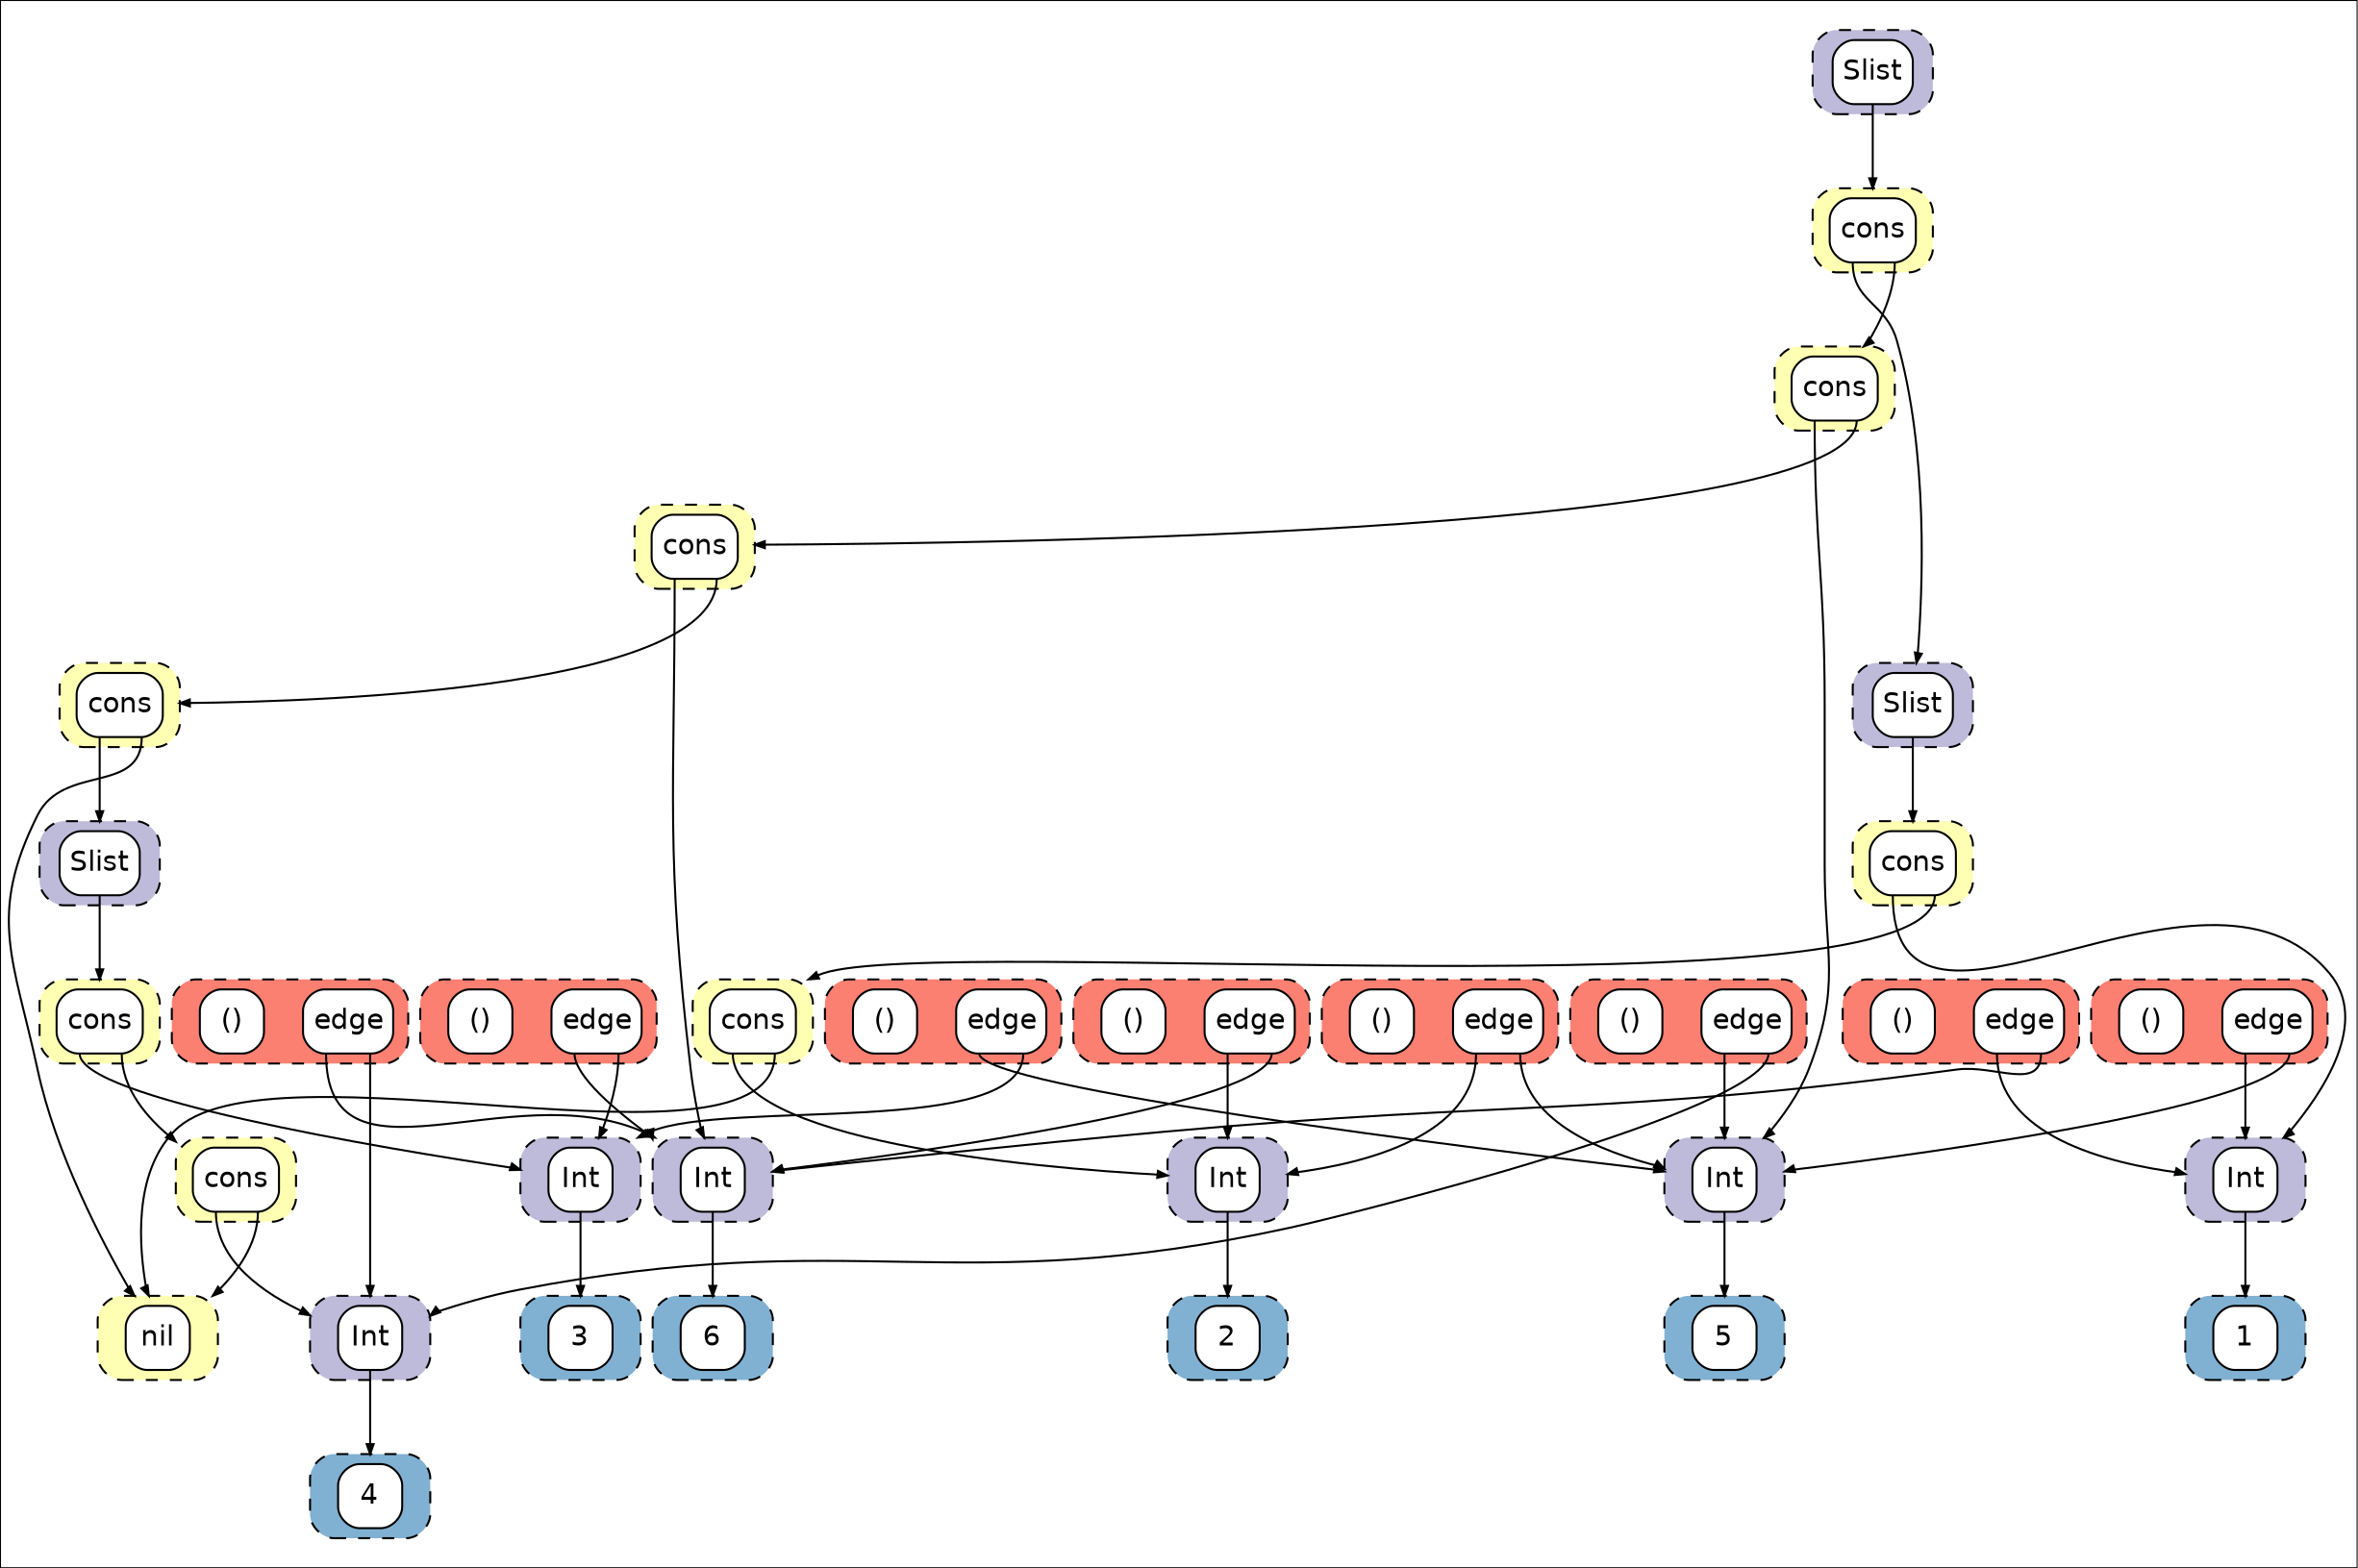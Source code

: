 digraph  {stylesheet="/var/folders/77/28_x7bwj3zdg_bmxwh_y5bcw0000gn/T/graphviz-styles.css"
    compound=true
    rank=same
    fontname=helvetica
    fontsize=9
    margin=3
    nodesep=0.05
    ranksep=0.6
    colorscheme=set312
    edge[arrowsize=0.5]
    node[shape=none,margin=0,fontname=helvetica]
    outputorder=edgesfirst
    graph[style="dashed,rounded,filled"]
    fillcolor=2
    subgraph "outer_cluster_7" {
        subgraph "cluster_7" {
            subgraph  {
                "nil-0"[label=<<TABLE BGCOLOR="white" CELLBORDER="0" CELLSPACING="0" CELLPADDING="0" style="rounded"><tr><td BALIGN="left" CELLPADDING="4" WIDTH="30" HEIGHT="30">nil</td></tr></TABLE>>,tooltip="7: nil-0"]
            }
        }
        style="invis"
        cluster=true
    }
    "cons-4604575297633516347":0:s -> "Int-5040379952546458196" [lhead="cluster_4"]
    "cons-4604575297633516347":1:s -> "nil-0" [lhead="cluster_7"]
    subgraph "outer_cluster_11" {
        subgraph "cluster_11" {
            subgraph  {
                "cons-4604575297633516347"[label=<<TABLE BGCOLOR="white" CELLBORDER="0" CELLSPACING="0" CELLPADDING="0" style="rounded"><tr><td BALIGN="left" CELLPADDING="4" WIDTH="30" HEIGHT="30" colspan="2">cons</td></tr><TR><TD PORT="0"></TD><TD PORT="1"></TD></TR></TABLE>>,tooltip="11: cons-4604575297633516347"]
            }
        }
        style="invis"
        cluster=true
    }
    "cons-249771827993493858":0:s -> "Int-16783941965674463102" [lhead="cluster_2"]
    "cons-249771827993493858":1:s -> "cons-4585305698939538527" [lhead="cluster_14"]
    subgraph "outer_cluster_15" {
        subgraph "cluster_15" {
            subgraph  {
                "cons-249771827993493858"[label=<<TABLE BGCOLOR="white" CELLBORDER="0" CELLSPACING="0" CELLPADDING="0" style="rounded"><tr><td BALIGN="left" CELLPADDING="4" WIDTH="30" HEIGHT="30" colspan="2">cons</td></tr><TR><TD PORT="0"></TD><TD PORT="1"></TD></TR></TABLE>>,tooltip="15: cons-249771827993493858"]
            }
        }
        style="invis"
        cluster=true
    }
    "cons-4585305698939538527":0:s -> "Slist-15121139857639374588" [lhead="cluster_13"]
    "cons-4585305698939538527":1:s -> "nil-0" [lhead="cluster_7"]
    subgraph "outer_cluster_14" {
        subgraph "cluster_14" {
            subgraph  {
                "cons-4585305698939538527"[label=<<TABLE BGCOLOR="white" CELLBORDER="0" CELLSPACING="0" CELLPADDING="0" style="rounded"><tr><td BALIGN="left" CELLPADDING="4" WIDTH="30" HEIGHT="30" colspan="2">cons</td></tr><TR><TD PORT="0"></TD><TD PORT="1"></TD></TR></TABLE>>,tooltip="14: cons-4585305698939538527"]
            }
        }
        style="invis"
        cluster=true
    }
    "cons-8490870082613382153":0:s -> "Int-10912160959110460649" [lhead="cluster_1"]
    "cons-8490870082613382153":1:s -> "cons-249771827993493858" [lhead="cluster_15"]
    subgraph "outer_cluster_16" {
        subgraph "cluster_16" {
            subgraph  {
                "cons-8490870082613382153"[label=<<TABLE BGCOLOR="white" CELLBORDER="0" CELLSPACING="0" CELLPADDING="0" style="rounded"><tr><td BALIGN="left" CELLPADDING="4" WIDTH="30" HEIGHT="30" colspan="2">cons</td></tr><TR><TD PORT="0"></TD><TD PORT="1"></TD></TR></TABLE>>,tooltip="16: cons-8490870082613382153"]
            }
        }
        style="invis"
        cluster=true
    }
    "cons-10403444018641964525":0:s -> "Int-11743562013128004906" [lhead="cluster_3"]
    "cons-10403444018641964525":1:s -> "nil-0" [lhead="cluster_7"]
    subgraph "outer_cluster_8" {
        subgraph "cluster_8" {
            subgraph  {
                "cons-10403444018641964525"[label=<<TABLE BGCOLOR="white" CELLBORDER="0" CELLSPACING="0" CELLPADDING="0" style="rounded"><tr><td BALIGN="left" CELLPADDING="4" WIDTH="30" HEIGHT="30" colspan="2">cons</td></tr><TR><TD PORT="0"></TD><TD PORT="1"></TD></TR></TABLE>>,tooltip="8: cons-10403444018641964525"]
            }
        }
        style="invis"
        cluster=true
    }
    "cons-6860772004325508473":0:s -> "Slist-15952540911656918845" [lhead="cluster_10"]
    "cons-6860772004325508473":1:s -> "cons-8490870082613382153" [lhead="cluster_16"]
    subgraph "outer_cluster_17" {
        subgraph "cluster_17" {
            subgraph  {
                "cons-6860772004325508473"[label=<<TABLE BGCOLOR="white" CELLBORDER="0" CELLSPACING="0" CELLPADDING="0" style="rounded"><tr><td BALIGN="left" CELLPADDING="4" WIDTH="30" HEIGHT="30" colspan="2">cons</td></tr><TR><TD PORT="0"></TD><TD PORT="1"></TD></TR></TABLE>>,tooltip="17: cons-6860772004325508473"]
            }
        }
        style="invis"
        cluster=true
    }
    "cons-10080759905092916392":0:s -> "Int-5871781006564002453" [lhead="cluster_0"]
    "cons-10080759905092916392":1:s -> "cons-10403444018641964525" [lhead="cluster_8"]
    subgraph "outer_cluster_9" {
        subgraph "cluster_9" {
            subgraph  {
                "cons-10080759905092916392"[label=<<TABLE BGCOLOR="white" CELLBORDER="0" CELLSPACING="0" CELLPADDING="0" style="rounded"><tr><td BALIGN="left" CELLPADDING="4" WIDTH="30" HEIGHT="30" colspan="2">cons</td></tr><TR><TD PORT="0"></TD><TD PORT="1"></TD></TR></TABLE>>,tooltip="9: cons-10080759905092916392"]
            }
        }
        style="invis"
        cluster=true
    }
    "cons-5560862265647807533":0:s -> "Int-17615343019692007359" [lhead="cluster_5"]
    "cons-5560862265647807533":1:s -> "cons-4604575297633516347" [lhead="cluster_11"]
    subgraph "outer_cluster_12" {
        subgraph "cluster_12" {
            subgraph  {
                "cons-5560862265647807533"[label=<<TABLE BGCOLOR="white" CELLBORDER="0" CELLSPACING="0" CELLPADDING="0" style="rounded"><tr><td BALIGN="left" CELLPADDING="4" WIDTH="30" HEIGHT="30" colspan="2">cons</td></tr><TR><TD PORT="0"></TD><TD PORT="1"></TD></TR></TABLE>>,tooltip="12: cons-5560862265647807533"]
            }
        }
        style="invis"
        cluster=true
    }
    fillcolor=3
    "Int-5040379952546458196":0:s -> "i64-5040379952546458196" [lhead="cluster_i64-5040379952546458196"]
    subgraph "outer_cluster_4" {
        subgraph "cluster_4" {
            subgraph  {
                "Int-5040379952546458196"[label=<<TABLE BGCOLOR="white" CELLBORDER="0" CELLSPACING="0" CELLPADDING="0" style="rounded"><tr><td BALIGN="left" CELLPADDING="4" WIDTH="30" HEIGHT="30" colspan="1">Int</td></tr><TR><TD PORT="0"></TD></TR></TABLE>>,tooltip="4: Int-5040379952546458196"]
            }
        }
        style="invis"
        cluster=true
    }
    "Int-11743562013128004906":0:s -> "i64-11743562013128004906" [lhead="cluster_i64-11743562013128004906"]
    subgraph "outer_cluster_3" {
        subgraph "cluster_3" {
            subgraph  {
                "Int-11743562013128004906"[label=<<TABLE BGCOLOR="white" CELLBORDER="0" CELLSPACING="0" CELLPADDING="0" style="rounded"><tr><td BALIGN="left" CELLPADDING="4" WIDTH="30" HEIGHT="30" colspan="1">Int</td></tr><TR><TD PORT="0"></TD></TR></TABLE>>,tooltip="3: Int-11743562013128004906"]
            }
        }
        style="invis"
        cluster=true
    }
    "Slist-15952540911656918845":0:s -> "cons-10080759905092916392" [lhead="cluster_9"]
    subgraph "outer_cluster_10" {
        subgraph "cluster_10" {
            subgraph  {
                "Slist-15952540911656918845"[label=<<TABLE BGCOLOR="white" CELLBORDER="0" CELLSPACING="0" CELLPADDING="0" style="rounded"><tr><td BALIGN="left" CELLPADDING="4" WIDTH="30" HEIGHT="30" colspan="1">Slist</td></tr><TR><TD PORT="0"></TD></TR></TABLE>>,tooltip="10: Slist-15952540911656918845"]
            }
        }
        style="invis"
        cluster=true
    }
    "Int-16783941965674463102":0:s -> "i64-16783941965674463102" [lhead="cluster_i64-16783941965674463102"]
    subgraph "outer_cluster_2" {
        subgraph "cluster_2" {
            subgraph  {
                "Int-16783941965674463102"[label=<<TABLE BGCOLOR="white" CELLBORDER="0" CELLSPACING="0" CELLPADDING="0" style="rounded"><tr><td BALIGN="left" CELLPADDING="4" WIDTH="30" HEIGHT="30" colspan="1">Int</td></tr><TR><TD PORT="0"></TD></TR></TABLE>>,tooltip="2: Int-16783941965674463102"]
            }
        }
        style="invis"
        cluster=true
    }
    "Slist-7586556743040283621":0:s -> "cons-6860772004325508473" [lhead="cluster_17"]
    subgraph "outer_cluster_6" {
        subgraph "cluster_6" {
            subgraph  {
                "Slist-7586556743040283621"[label=<<TABLE BGCOLOR="white" CELLBORDER="0" CELLSPACING="0" CELLPADDING="0" style="rounded"><tr><td BALIGN="left" CELLPADDING="4" WIDTH="30" HEIGHT="30" colspan="1">Slist</td></tr><TR><TD PORT="0"></TD></TR></TABLE>>,tooltip="6: Slist-7586556743040283621"]
            }
        }
        style="invis"
        cluster=true
    }
    "Int-10912160959110460649":0:s -> "i64-10912160959110460649" [lhead="cluster_i64-10912160959110460649"]
    subgraph "outer_cluster_1" {
        subgraph "cluster_1" {
            subgraph  {
                "Int-10912160959110460649"[label=<<TABLE BGCOLOR="white" CELLBORDER="0" CELLSPACING="0" CELLPADDING="0" style="rounded"><tr><td BALIGN="left" CELLPADDING="4" WIDTH="30" HEIGHT="30" colspan="1">Int</td></tr><TR><TD PORT="0"></TD></TR></TABLE>>,tooltip="1: Int-10912160959110460649"]
            }
        }
        style="invis"
        cluster=true
    }
    "Int-17615343019692007359":0:s -> "i64-17615343019692007359" [lhead="cluster_i64-17615343019692007359"]
    subgraph "outer_cluster_5" {
        subgraph "cluster_5" {
            subgraph  {
                "Int-17615343019692007359"[label=<<TABLE BGCOLOR="white" CELLBORDER="0" CELLSPACING="0" CELLPADDING="0" style="rounded"><tr><td BALIGN="left" CELLPADDING="4" WIDTH="30" HEIGHT="30" colspan="1">Int</td></tr><TR><TD PORT="0"></TD></TR></TABLE>>,tooltip="5: Int-17615343019692007359"]
            }
        }
        style="invis"
        cluster=true
    }
    "Slist-15121139857639374588":0:s -> "cons-5560862265647807533" [lhead="cluster_12"]
    subgraph "outer_cluster_13" {
        subgraph "cluster_13" {
            subgraph  {
                "Slist-15121139857639374588"[label=<<TABLE BGCOLOR="white" CELLBORDER="0" CELLSPACING="0" CELLPADDING="0" style="rounded"><tr><td BALIGN="left" CELLPADDING="4" WIDTH="30" HEIGHT="30" colspan="1">Slist</td></tr><TR><TD PORT="0"></TD></TR></TABLE>>,tooltip="13: Slist-15121139857639374588"]
            }
        }
        style="invis"
        cluster=true
    }
    "Int-5871781006564002453":0:s -> "i64-5871781006564002453" [lhead="cluster_i64-5871781006564002453"]
    subgraph "outer_cluster_0" {
        subgraph "cluster_0" {
            subgraph  {
                "Int-5871781006564002453"[label=<<TABLE BGCOLOR="white" CELLBORDER="0" CELLSPACING="0" CELLPADDING="0" style="rounded"><tr><td BALIGN="left" CELLPADDING="4" WIDTH="30" HEIGHT="30" colspan="1">Int</td></tr><TR><TD PORT="0"></TD></TR></TABLE>>,tooltip="0: Int-5871781006564002453"]
            }
        }
        style="invis"
        cluster=true
    }
    fillcolor=4
    "edge-9572042964624420268":0:s -> "Int-11743562013128004906" [lhead="cluster_3"]
    "edge-9572042964624420268":1:s -> "Int-16783941965674463102" [lhead="cluster_2"]
    subgraph "outer_cluster_edge-9572042964624420268-value" {
        subgraph "cluster_edge-9572042964624420268-value" {
            subgraph  {
                "edge-9572042964624420268-value"[label=<<TABLE BGCOLOR="white" CELLBORDER="0" CELLSPACING="0" CELLPADDING="0" style="rounded"><tr><td BALIGN="left" CELLPADDING="4" WIDTH="30" HEIGHT="30">()</td></tr></TABLE>>,tooltip="edge-9572042964624420268-value: edge-9572042964624420268-value"]
                "edge-9572042964624420268"[label=<<TABLE BGCOLOR="white" CELLBORDER="0" CELLSPACING="0" CELLPADDING="0" style="rounded"><tr><td BALIGN="left" CELLPADDING="4" WIDTH="30" HEIGHT="30" colspan="2">edge</td></tr><TR><TD PORT="0"></TD><TD PORT="1"></TD></TR></TABLE>>,tooltip="edge-9572042964624420268-value: edge-9572042964624420268"]
            }
        }
        style="invis"
        cluster=true
    }
    "edge-8740641910606876011":0:s -> "Int-11743562013128004906" [lhead="cluster_3"]
    "edge-8740641910606876011":1:s -> "Int-10912160959110460649" [lhead="cluster_1"]
    subgraph "outer_cluster_edge-8740641910606876011-value" {
        subgraph "cluster_edge-8740641910606876011-value" {
            subgraph  {
                "edge-8740641910606876011-value"[label=<<TABLE BGCOLOR="white" CELLBORDER="0" CELLSPACING="0" CELLPADDING="0" style="rounded"><tr><td BALIGN="left" CELLPADDING="4" WIDTH="30" HEIGHT="30">()</td></tr></TABLE>>,tooltip="edge-8740641910606876011-value: edge-8740641910606876011-value"]
                "edge-8740641910606876011"[label=<<TABLE BGCOLOR="white" CELLBORDER="0" CELLSPACING="0" CELLPADDING="0" style="rounded"><tr><td BALIGN="left" CELLPADDING="4" WIDTH="30" HEIGHT="30" colspan="2">edge</td></tr><TR><TD PORT="0"></TD><TD PORT="1"></TD></TR></TABLE>>,tooltip="edge-8740641910606876011-value: edge-8740641910606876011"]
            }
        }
        style="invis"
        cluster=true
    }
    "edge-11868447927124751835":0:s -> "Int-10912160959110460649" [lhead="cluster_1"]
    "edge-11868447927124751835":1:s -> "Int-17615343019692007359" [lhead="cluster_5"]
    subgraph "outer_cluster_edge-11868447927124751835-value" {
        subgraph "cluster_edge-11868447927124751835-value" {
            subgraph  {
                "edge-11868447927124751835-value"[label=<<TABLE BGCOLOR="white" CELLBORDER="0" CELLSPACING="0" CELLPADDING="0" style="rounded"><tr><td BALIGN="left" CELLPADDING="4" WIDTH="30" HEIGHT="30">()</td></tr></TABLE>>,tooltip="edge-11868447927124751835-value: edge-11868447927124751835-value"]
                "edge-11868447927124751835"[label=<<TABLE BGCOLOR="white" CELLBORDER="0" CELLSPACING="0" CELLPADDING="0" style="rounded"><tr><td BALIGN="left" CELLPADDING="4" WIDTH="30" HEIGHT="30" colspan="2">edge</td></tr><TR><TD PORT="0"></TD><TD PORT="1"></TD></TR></TABLE>>,tooltip="edge-11868447927124751835-value: edge-11868447927124751835"]
            }
        }
        style="invis"
        cluster=true
    }
    "edge-15318938057191675792":0:s -> "Int-16783941965674463102" [lhead="cluster_2"]
    "edge-15318938057191675792":1:s -> "Int-5040379952546458196" [lhead="cluster_4"]
    subgraph "outer_cluster_edge-15318938057191675792-value" {
        subgraph "cluster_edge-15318938057191675792-value" {
            subgraph  {
                "edge-15318938057191675792-value"[label=<<TABLE BGCOLOR="white" CELLBORDER="0" CELLSPACING="0" CELLPADDING="0" style="rounded"><tr><td BALIGN="left" CELLPADDING="4" WIDTH="30" HEIGHT="30">()</td></tr></TABLE>>,tooltip="edge-15318938057191675792-value: edge-15318938057191675792-value"]
                "edge-15318938057191675792"[label=<<TABLE BGCOLOR="white" CELLBORDER="0" CELLSPACING="0" CELLPADDING="0" style="rounded"><tr><td BALIGN="left" CELLPADDING="4" WIDTH="30" HEIGHT="30" colspan="2">edge</td></tr><TR><TD PORT="0"></TD><TD PORT="1"></TD></TR></TABLE>>,tooltip="edge-15318938057191675792-value: edge-15318938057191675792"]
            }
        }
        style="invis"
        cluster=true
    }
    "edge-2743974990046126629":0:s -> "Int-16783941965674463102" [lhead="cluster_2"]
    "edge-2743974990046126629":1:s -> "Int-17615343019692007359" [lhead="cluster_5"]
    subgraph "outer_cluster_edge-2743974990046126629-value" {
        subgraph "cluster_edge-2743974990046126629-value" {
            subgraph  {
                "edge-2743974990046126629-value"[label=<<TABLE BGCOLOR="white" CELLBORDER="0" CELLSPACING="0" CELLPADDING="0" style="rounded"><tr><td BALIGN="left" CELLPADDING="4" WIDTH="30" HEIGHT="30">()</td></tr></TABLE>>,tooltip="edge-2743974990046126629-value: edge-2743974990046126629-value"]
                "edge-2743974990046126629"[label=<<TABLE BGCOLOR="white" CELLBORDER="0" CELLSPACING="0" CELLPADDING="0" style="rounded"><tr><td BALIGN="left" CELLPADDING="4" WIDTH="30" HEIGHT="30" colspan="2">edge</td></tr><TR><TD PORT="0"></TD><TD PORT="1"></TD></TR></TABLE>>,tooltip="edge-2743974990046126629-value: edge-2743974990046126629"]
            }
        }
        style="invis"
        cluster=true
    }
    "edge-5996666920560749382":0:s -> "Int-10912160959110460649" [lhead="cluster_1"]
    "edge-5996666920560749382":1:s -> "Int-5040379952546458196" [lhead="cluster_4"]
    subgraph "outer_cluster_edge-5996666920560749382-value" {
        subgraph "cluster_edge-5996666920560749382-value" {
            subgraph  {
                "edge-5996666920560749382-value"[label=<<TABLE BGCOLOR="white" CELLBORDER="0" CELLSPACING="0" CELLPADDING="0" style="rounded"><tr><td BALIGN="left" CELLPADDING="4" WIDTH="30" HEIGHT="30">()</td></tr></TABLE>>,tooltip="edge-5996666920560749382-value: edge-5996666920560749382-value"]
                "edge-5996666920560749382"[label=<<TABLE BGCOLOR="white" CELLBORDER="0" CELLSPACING="0" CELLPADDING="0" style="rounded"><tr><td BALIGN="left" CELLPADDING="4" WIDTH="30" HEIGHT="30" colspan="2">edge</td></tr><TR><TD PORT="0"></TD><TD PORT="1"></TD></TR></TABLE>>,tooltip="edge-5996666920560749382-value: edge-5996666920560749382"]
            }
        }
        style="invis"
        cluster=true
    }
    "edge-5871781006564002453":0:s -> "Int-5871781006564002453" [lhead="cluster_0"]
    "edge-5871781006564002453":1:s -> "Int-10912160959110460649" [lhead="cluster_1"]
    subgraph "outer_cluster_edge-5871781006564002453-value" {
        subgraph "cluster_edge-5871781006564002453-value" {
            subgraph  {
                "edge-5871781006564002453-value"[label=<<TABLE BGCOLOR="white" CELLBORDER="0" CELLSPACING="0" CELLPADDING="0" style="rounded"><tr><td BALIGN="left" CELLPADDING="4" WIDTH="30" HEIGHT="30">()</td></tr></TABLE>>,tooltip="edge-5871781006564002453-value: edge-5871781006564002453-value"]
                "edge-5871781006564002453"[label=<<TABLE BGCOLOR="white" CELLBORDER="0" CELLSPACING="0" CELLPADDING="0" style="rounded"><tr><td BALIGN="left" CELLPADDING="4" WIDTH="30" HEIGHT="30" colspan="2">edge</td></tr><TR><TD PORT="0"></TD><TD PORT="1"></TD></TR></TABLE>>,tooltip="edge-5871781006564002453-value: edge-5871781006564002453"]
            }
        }
        style="invis"
        cluster=true
    }
    "edge-11743562013128004906":0:s -> "Int-5871781006564002453" [lhead="cluster_0"]
    "edge-11743562013128004906":1:s -> "Int-16783941965674463102" [lhead="cluster_2"]
    subgraph "outer_cluster_edge-11743562013128004906-value" {
        subgraph "cluster_edge-11743562013128004906-value" {
            subgraph  {
                "edge-11743562013128004906-value"[label=<<TABLE BGCOLOR="white" CELLBORDER="0" CELLSPACING="0" CELLPADDING="0" style="rounded"><tr><td BALIGN="left" CELLPADDING="4" WIDTH="30" HEIGHT="30">()</td></tr></TABLE>>,tooltip="edge-11743562013128004906-value: edge-11743562013128004906-value"]
                "edge-11743562013128004906"[label=<<TABLE BGCOLOR="white" CELLBORDER="0" CELLSPACING="0" CELLPADDING="0" style="rounded"><tr><td BALIGN="left" CELLPADDING="4" WIDTH="30" HEIGHT="30" colspan="2">edge</td></tr><TR><TD PORT="0"></TD><TD PORT="1"></TD></TR></TABLE>>,tooltip="edge-11743562013128004906-value: edge-11743562013128004906"]
            }
        }
        style="invis"
        cluster=true
    }
    fillcolor=5
    subgraph "outer_cluster_i64-11743562013128004906" {
        subgraph "cluster_i64-11743562013128004906" {
            subgraph  {
                "i64-11743562013128004906"[label=<<TABLE BGCOLOR="white" CELLBORDER="0" CELLSPACING="0" CELLPADDING="0" style="rounded"><tr><td BALIGN="left" CELLPADDING="4" WIDTH="30" HEIGHT="30">2</td></tr></TABLE>>,tooltip="i64-11743562013128004906: i64-11743562013128004906"]
            }
        }
        style="invis"
        cluster=true
    }
    subgraph "outer_cluster_i64-5871781006564002453" {
        subgraph "cluster_i64-5871781006564002453" {
            subgraph  {
                "i64-5871781006564002453"[label=<<TABLE BGCOLOR="white" CELLBORDER="0" CELLSPACING="0" CELLPADDING="0" style="rounded"><tr><td BALIGN="left" CELLPADDING="4" WIDTH="30" HEIGHT="30">1</td></tr></TABLE>>,tooltip="i64-5871781006564002453: i64-5871781006564002453"]
            }
        }
        style="invis"
        cluster=true
    }
    subgraph "outer_cluster_i64-5040379952546458196" {
        subgraph "cluster_i64-5040379952546458196" {
            subgraph  {
                "i64-5040379952546458196"[label=<<TABLE BGCOLOR="white" CELLBORDER="0" CELLSPACING="0" CELLPADDING="0" style="rounded"><tr><td BALIGN="left" CELLPADDING="4" WIDTH="30" HEIGHT="30">4</td></tr></TABLE>>,tooltip="i64-5040379952546458196: i64-5040379952546458196"]
            }
        }
        style="invis"
        cluster=true
    }
    subgraph "outer_cluster_i64-17615343019692007359" {
        subgraph "cluster_i64-17615343019692007359" {
            subgraph  {
                "i64-17615343019692007359"[label=<<TABLE BGCOLOR="white" CELLBORDER="0" CELLSPACING="0" CELLPADDING="0" style="rounded"><tr><td BALIGN="left" CELLPADDING="4" WIDTH="30" HEIGHT="30">3</td></tr></TABLE>>,tooltip="i64-17615343019692007359: i64-17615343019692007359"]
            }
        }
        style="invis"
        cluster=true
    }
    subgraph "outer_cluster_i64-16783941965674463102" {
        subgraph "cluster_i64-16783941965674463102" {
            subgraph  {
                "i64-16783941965674463102"[label=<<TABLE BGCOLOR="white" CELLBORDER="0" CELLSPACING="0" CELLPADDING="0" style="rounded"><tr><td BALIGN="left" CELLPADDING="4" WIDTH="30" HEIGHT="30">6</td></tr></TABLE>>,tooltip="i64-16783941965674463102: i64-16783941965674463102"]
            }
        }
        style="invis"
        cluster=true
    }
    subgraph "outer_cluster_i64-10912160959110460649" {
        subgraph "cluster_i64-10912160959110460649" {
            subgraph  {
                "i64-10912160959110460649"[label=<<TABLE BGCOLOR="white" CELLBORDER="0" CELLSPACING="0" CELLPADDING="0" style="rounded"><tr><td BALIGN="left" CELLPADDING="4" WIDTH="30" HEIGHT="30">5</td></tr></TABLE>>,tooltip="i64-10912160959110460649: i64-10912160959110460649"]
            }
        }
        style="invis"
        cluster=true
    }
    margin=0
}
